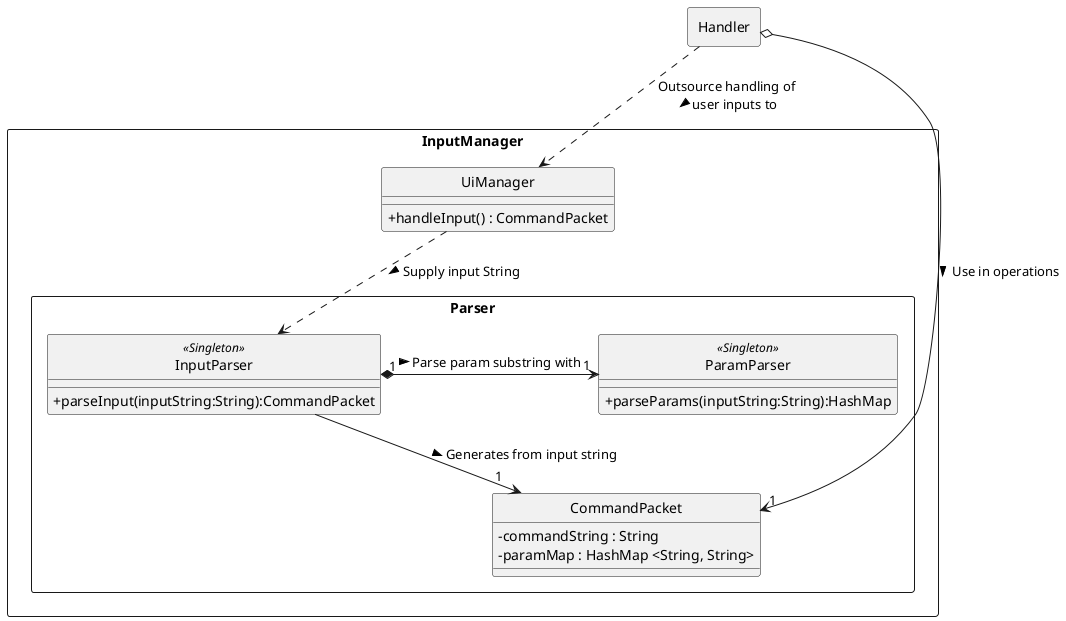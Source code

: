 @startuml
hide circle
skinparam classAttributeIconSize 0
skinparam shadowing false
skinparam package<<Layout>> {
  borderColor Transparent
  backgroundColor Transparent
  fontColor Transparent
  stereotypeFontColor Transparent
}

rectangle InputManager {
    rectangle Parser{
        class InputParser <<Singleton>> {
            + parseInput(inputString:String):CommandPacket
        }

        class ParamParser <<Singleton>> {
            + parseParams(inputString:String):HashMap
        }
        InputParser "1" *-> "1"ParamParser : Parse param substring with >

        class CommandPacket {
            - commandString : String
            - paramMap : HashMap <String, String>
        }
    }

    class UiManager {
        + handleInput() : CommandPacket
    }
}

UiManager ..> InputParser : Supply input String >
Handler ..> UiManager : Outsource handling of \nuser inputs to >
InputParser --> "1" CommandPacket : Generates from input string >
Handler o-> "1" CommandPacket : Use in operations >


rectangle Handler {

}



@enduml
